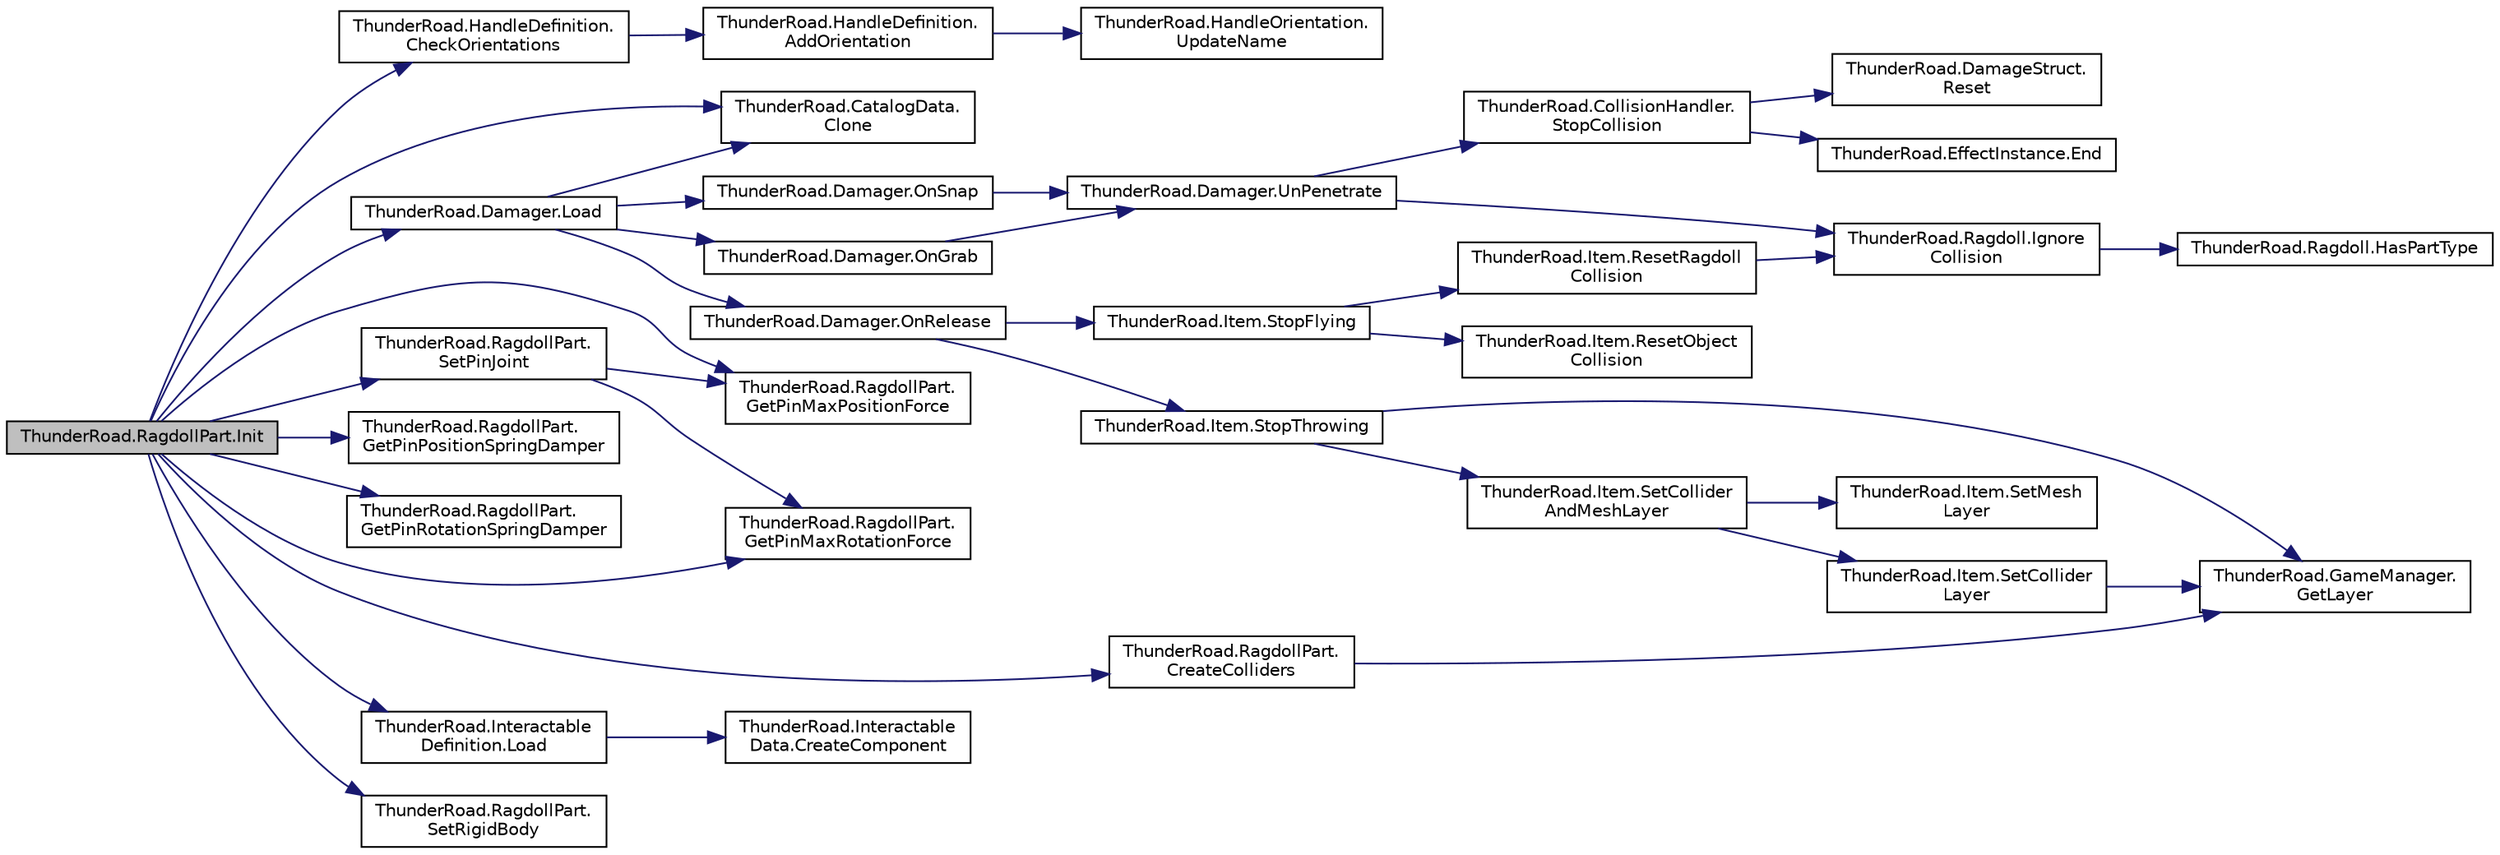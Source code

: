 digraph "ThunderRoad.RagdollPart.Init"
{
 // LATEX_PDF_SIZE
  edge [fontname="Helvetica",fontsize="10",labelfontname="Helvetica",labelfontsize="10"];
  node [fontname="Helvetica",fontsize="10",shape=record];
  rankdir="LR";
  Node1 [label="ThunderRoad.RagdollPart.Init",height=0.2,width=0.4,color="black", fillcolor="grey75", style="filled", fontcolor="black",tooltip="Initializes the specified part data."];
  Node1 -> Node2 [color="midnightblue",fontsize="10",style="solid",fontname="Helvetica"];
  Node2 [label="ThunderRoad.HandleDefinition.\lCheckOrientations",height=0.2,width=0.4,color="black", fillcolor="white", style="filled",URL="$class_thunder_road_1_1_handle_definition.html#a8a433a0babc4ffcade92bb91ff9de30d",tooltip="Checks the orientations."];
  Node2 -> Node3 [color="midnightblue",fontsize="10",style="solid",fontname="Helvetica"];
  Node3 [label="ThunderRoad.HandleDefinition.\lAddOrientation",height=0.2,width=0.4,color="black", fillcolor="white", style="filled",URL="$class_thunder_road_1_1_handle_definition.html#a281d79b3a8993e47abfd90b23fcf9254",tooltip="Adds the orientation."];
  Node3 -> Node4 [color="midnightblue",fontsize="10",style="solid",fontname="Helvetica"];
  Node4 [label="ThunderRoad.HandleOrientation.\lUpdateName",height=0.2,width=0.4,color="black", fillcolor="white", style="filled",URL="$class_thunder_road_1_1_handle_orientation.html#a182b80469806c12b565e295cda1eb495",tooltip="Updates the name."];
  Node1 -> Node5 [color="midnightblue",fontsize="10",style="solid",fontname="Helvetica"];
  Node5 [label="ThunderRoad.CatalogData.\lClone",height=0.2,width=0.4,color="black", fillcolor="white", style="filled",URL="$class_thunder_road_1_1_catalog_data.html#a9b572af0d352c7b93fe5754ba2cdb8a4",tooltip="Clones this instance."];
  Node1 -> Node6 [color="midnightblue",fontsize="10",style="solid",fontname="Helvetica"];
  Node6 [label="ThunderRoad.RagdollPart.\lCreateColliders",height=0.2,width=0.4,color="black", fillcolor="white", style="filled",URL="$class_thunder_road_1_1_ragdoll_part.html#a69dc8e0adcbc340ecd57a7a8670d8aa7",tooltip="Creates the colliders."];
  Node6 -> Node7 [color="midnightblue",fontsize="10",style="solid",fontname="Helvetica"];
  Node7 [label="ThunderRoad.GameManager.\lGetLayer",height=0.2,width=0.4,color="black", fillcolor="white", style="filled",URL="$class_thunder_road_1_1_game_manager.html#a4b7e3521ff92f30374062207b6e30352",tooltip="Gets the layer."];
  Node1 -> Node8 [color="midnightblue",fontsize="10",style="solid",fontname="Helvetica"];
  Node8 [label="ThunderRoad.RagdollPart.\lGetPinMaxPositionForce",height=0.2,width=0.4,color="black", fillcolor="white", style="filled",URL="$class_thunder_road_1_1_ragdoll_part.html#acd72acf2e180c26d25000f2543bce040",tooltip="Gets the pin maximum position force."];
  Node1 -> Node9 [color="midnightblue",fontsize="10",style="solid",fontname="Helvetica"];
  Node9 [label="ThunderRoad.RagdollPart.\lGetPinMaxRotationForce",height=0.2,width=0.4,color="black", fillcolor="white", style="filled",URL="$class_thunder_road_1_1_ragdoll_part.html#a72d1133f23c80848e7e536f7717cb2e9",tooltip="Gets the pin maximum rotation force."];
  Node1 -> Node10 [color="midnightblue",fontsize="10",style="solid",fontname="Helvetica"];
  Node10 [label="ThunderRoad.RagdollPart.\lGetPinPositionSpringDamper",height=0.2,width=0.4,color="black", fillcolor="white", style="filled",URL="$class_thunder_road_1_1_ragdoll_part.html#ad4150bf8c5bce15d134509cd2c7daf87",tooltip="Gets the pin position spring damper."];
  Node1 -> Node11 [color="midnightblue",fontsize="10",style="solid",fontname="Helvetica"];
  Node11 [label="ThunderRoad.RagdollPart.\lGetPinRotationSpringDamper",height=0.2,width=0.4,color="black", fillcolor="white", style="filled",URL="$class_thunder_road_1_1_ragdoll_part.html#ab0c1dcce0e85db29f55ecd430e9d2cf6",tooltip="Gets the pin rotation spring damper."];
  Node1 -> Node12 [color="midnightblue",fontsize="10",style="solid",fontname="Helvetica"];
  Node12 [label="ThunderRoad.Damager.Load",height=0.2,width=0.4,color="black", fillcolor="white", style="filled",URL="$class_thunder_road_1_1_damager.html#a3cfaf0ef09d64d10cca08fef78817594",tooltip="Loads the specified damager data."];
  Node12 -> Node5 [color="midnightblue",fontsize="10",style="solid",fontname="Helvetica"];
  Node12 -> Node13 [color="midnightblue",fontsize="10",style="solid",fontname="Helvetica"];
  Node13 [label="ThunderRoad.Damager.OnGrab",height=0.2,width=0.4,color="black", fillcolor="white", style="filled",URL="$class_thunder_road_1_1_damager.html#a3c4e6d7b28e292ded70d5ded1bd2a92e",tooltip="Called when [grab]."];
  Node13 -> Node14 [color="midnightblue",fontsize="10",style="solid",fontname="Helvetica"];
  Node14 [label="ThunderRoad.Damager.UnPenetrate",height=0.2,width=0.4,color="black", fillcolor="white", style="filled",URL="$class_thunder_road_1_1_damager.html#a9833200091ec2bbe4733cabf37fc19ae",tooltip="Uns the penetrate."];
  Node14 -> Node15 [color="midnightblue",fontsize="10",style="solid",fontname="Helvetica"];
  Node15 [label="ThunderRoad.Ragdoll.Ignore\lCollision",height=0.2,width=0.4,color="black", fillcolor="white", style="filled",URL="$class_thunder_road_1_1_ragdoll.html#a3429b1cdefa48b676118205483ad9406",tooltip="Ignores the collision."];
  Node15 -> Node16 [color="midnightblue",fontsize="10",style="solid",fontname="Helvetica"];
  Node16 [label="ThunderRoad.Ragdoll.HasPartType",height=0.2,width=0.4,color="black", fillcolor="white", style="filled",URL="$class_thunder_road_1_1_ragdoll.html#a8bf62a566d0502f63a0933c47d747d78",tooltip="Determines whether [has part type] [the specified part types]."];
  Node14 -> Node17 [color="midnightblue",fontsize="10",style="solid",fontname="Helvetica"];
  Node17 [label="ThunderRoad.CollisionHandler.\lStopCollision",height=0.2,width=0.4,color="black", fillcolor="white", style="filled",URL="$class_thunder_road_1_1_collision_handler.html#a5945ff101996a286d52c439d236f1c04",tooltip="Stops the collision."];
  Node17 -> Node18 [color="midnightblue",fontsize="10",style="solid",fontname="Helvetica"];
  Node18 [label="ThunderRoad.EffectInstance.End",height=0.2,width=0.4,color="black", fillcolor="white", style="filled",URL="$class_thunder_road_1_1_effect_instance.html#a2145ac61404303ad31bfda14880e77e5",tooltip="Ends the specified loop only."];
  Node17 -> Node19 [color="midnightblue",fontsize="10",style="solid",fontname="Helvetica"];
  Node19 [label="ThunderRoad.DamageStruct.\lReset",height=0.2,width=0.4,color="black", fillcolor="white", style="filled",URL="$struct_thunder_road_1_1_damage_struct.html#a187a874ad222f6753b0eddc8eb93f4c9",tooltip="Resets this instance."];
  Node12 -> Node20 [color="midnightblue",fontsize="10",style="solid",fontname="Helvetica"];
  Node20 [label="ThunderRoad.Damager.OnRelease",height=0.2,width=0.4,color="black", fillcolor="white", style="filled",URL="$class_thunder_road_1_1_damager.html#ab82834d7f96c9601402d4f1a1b73ccb9",tooltip="Called when [release]."];
  Node20 -> Node21 [color="midnightblue",fontsize="10",style="solid",fontname="Helvetica"];
  Node21 [label="ThunderRoad.Item.StopFlying",height=0.2,width=0.4,color="black", fillcolor="white", style="filled",URL="$class_thunder_road_1_1_item.html#a460188583ff21c1b0273364159a69e4f",tooltip="Stops the flying."];
  Node21 -> Node22 [color="midnightblue",fontsize="10",style="solid",fontname="Helvetica"];
  Node22 [label="ThunderRoad.Item.ResetObject\lCollision",height=0.2,width=0.4,color="black", fillcolor="white", style="filled",URL="$class_thunder_road_1_1_item.html#a0cb2eaf67cb34ac7856b2c584549902a",tooltip="Resets the object collision."];
  Node21 -> Node23 [color="midnightblue",fontsize="10",style="solid",fontname="Helvetica"];
  Node23 [label="ThunderRoad.Item.ResetRagdoll\lCollision",height=0.2,width=0.4,color="black", fillcolor="white", style="filled",URL="$class_thunder_road_1_1_item.html#a4a7ec512ce5de13942770c4ee678fb40",tooltip="Resets the ragdoll collision."];
  Node23 -> Node15 [color="midnightblue",fontsize="10",style="solid",fontname="Helvetica"];
  Node20 -> Node24 [color="midnightblue",fontsize="10",style="solid",fontname="Helvetica"];
  Node24 [label="ThunderRoad.Item.StopThrowing",height=0.2,width=0.4,color="black", fillcolor="white", style="filled",URL="$class_thunder_road_1_1_item.html#a68bc94da9663d7c2e16db8fd5e34822a",tooltip="Stops the throwing."];
  Node24 -> Node7 [color="midnightblue",fontsize="10",style="solid",fontname="Helvetica"];
  Node24 -> Node25 [color="midnightblue",fontsize="10",style="solid",fontname="Helvetica"];
  Node25 [label="ThunderRoad.Item.SetCollider\lAndMeshLayer",height=0.2,width=0.4,color="black", fillcolor="white", style="filled",URL="$class_thunder_road_1_1_item.html#acc7132d9720dbfbb66910f7042316a71",tooltip="Sets the collider and mesh layer."];
  Node25 -> Node26 [color="midnightblue",fontsize="10",style="solid",fontname="Helvetica"];
  Node26 [label="ThunderRoad.Item.SetCollider\lLayer",height=0.2,width=0.4,color="black", fillcolor="white", style="filled",URL="$class_thunder_road_1_1_item.html#a8ebe3e954b0663e522565567ebe35eb7",tooltip="Sets the collider layer."];
  Node26 -> Node7 [color="midnightblue",fontsize="10",style="solid",fontname="Helvetica"];
  Node25 -> Node27 [color="midnightblue",fontsize="10",style="solid",fontname="Helvetica"];
  Node27 [label="ThunderRoad.Item.SetMesh\lLayer",height=0.2,width=0.4,color="black", fillcolor="white", style="filled",URL="$class_thunder_road_1_1_item.html#af6a9c6fa9e58edfb44799205107c283f",tooltip="Sets the mesh layer."];
  Node12 -> Node28 [color="midnightblue",fontsize="10",style="solid",fontname="Helvetica"];
  Node28 [label="ThunderRoad.Damager.OnSnap",height=0.2,width=0.4,color="black", fillcolor="white", style="filled",URL="$class_thunder_road_1_1_damager.html#af4669a3b196ba45b76a5305ec027d975",tooltip="Called when [snap]."];
  Node28 -> Node14 [color="midnightblue",fontsize="10",style="solid",fontname="Helvetica"];
  Node1 -> Node29 [color="midnightblue",fontsize="10",style="solid",fontname="Helvetica"];
  Node29 [label="ThunderRoad.Interactable\lDefinition.Load",height=0.2,width=0.4,color="black", fillcolor="white", style="filled",URL="$class_thunder_road_1_1_interactable_definition.html#a7aa069a9366df66ee0ed252f7973ce8c",tooltip="Loads the specified interactable data."];
  Node29 -> Node30 [color="midnightblue",fontsize="10",style="solid",fontname="Helvetica"];
  Node30 [label="ThunderRoad.Interactable\lData.CreateComponent",height=0.2,width=0.4,color="black", fillcolor="white", style="filled",URL="$class_thunder_road_1_1_interactable_data.html#a31c4ab5a00c7d6677cedaf3d8ba34bce",tooltip="Creates the component."];
  Node1 -> Node31 [color="midnightblue",fontsize="10",style="solid",fontname="Helvetica"];
  Node31 [label="ThunderRoad.RagdollPart.\lSetPinJoint",height=0.2,width=0.4,color="black", fillcolor="white", style="filled",URL="$class_thunder_road_1_1_ragdoll_part.html#a21d4dd742aa88857e741c620986131be",tooltip="Sets the pin joint."];
  Node31 -> Node8 [color="midnightblue",fontsize="10",style="solid",fontname="Helvetica"];
  Node31 -> Node9 [color="midnightblue",fontsize="10",style="solid",fontname="Helvetica"];
  Node1 -> Node32 [color="midnightblue",fontsize="10",style="solid",fontname="Helvetica"];
  Node32 [label="ThunderRoad.RagdollPart.\lSetRigidBody",height=0.2,width=0.4,color="black", fillcolor="white", style="filled",URL="$class_thunder_road_1_1_ragdoll_part.html#ac0437a05fd81bfdfc51e87766c58e726",tooltip="Sets the rigid body."];
}
